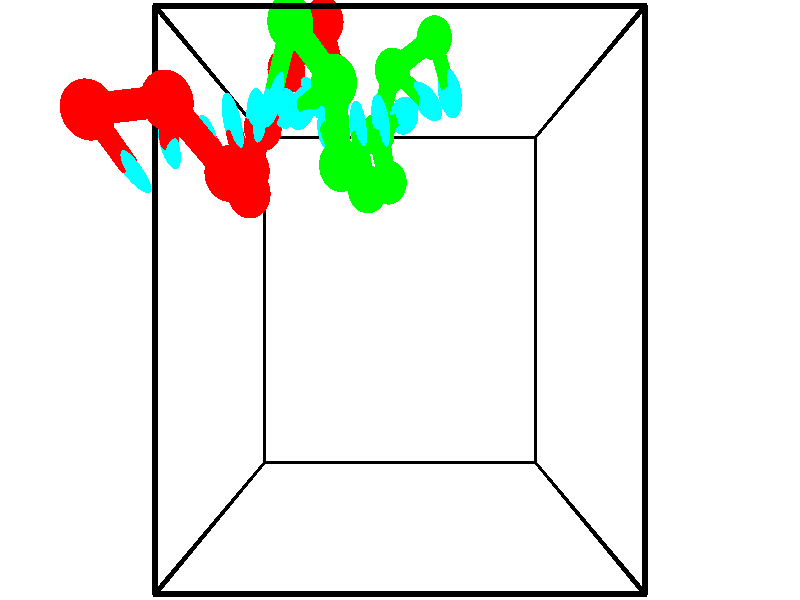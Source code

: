 // switches for output
#declare DRAW_BASES = 1; // possible values are 0, 1; only relevant for DNA ribbons
#declare DRAW_BASES_TYPE = 3; // possible values are 1, 2, 3; only relevant for DNA ribbons
#declare DRAW_FOG = 0; // set to 1 to enable fog

#include "colors.inc"

#include "transforms.inc"
background { rgb <1, 1, 1>}

#default {
   normal{
       ripples 0.25
       frequency 0.20
       turbulence 0.2
       lambda 5
   }
	finish {
		phong 0.1
		phong_size 40.
	}
}

// original window dimensions: 1024x640


// camera settings

camera {
	sky <-0, 1, 0>
	up <-0, 1, 0>
	right 1.6 * <1, 0, 0>
	location <2.5, 2.5, 11.1562>
	look_at <2.5, 2.5, 2.5>
	direction <0, 0, -8.6562>
	angle 67.0682
}


# declare cpy_camera_pos = <2.5, 2.5, 11.1562>;
# if (DRAW_FOG = 1)
fog {
	fog_type 2
	up vnormalize(cpy_camera_pos)
	color rgbt<1,1,1,0.3>
	distance 1e-5
	fog_alt 3e-3
	fog_offset 4
}
# end


// LIGHTS

# declare lum = 6;
global_settings {
	ambient_light rgb lum * <0.05, 0.05, 0.05>
	max_trace_level 15
}# declare cpy_direct_light_amount = 0.25;
light_source
{	1000 * <-1, -1, 1>,
	rgb lum * cpy_direct_light_amount
	parallel
}

light_source
{	1000 * <1, 1, -1>,
	rgb lum * cpy_direct_light_amount
	parallel
}

// strand 0

// nucleotide -1

// particle -1
sphere {
	<-0.613191, 4.083768, 5.124255> 0.250000
	pigment { color rgbt <1,0,0,0> }
	no_shadow
}
cylinder {
	<-0.505661, 3.857555, 4.812382>,  <-0.441143, 3.721828, 4.625257>, 0.100000
	pigment { color rgbt <1,0,0,0> }
	no_shadow
}
cylinder {
	<-0.505661, 3.857555, 4.812382>,  <-0.613191, 4.083768, 5.124255>, 0.100000
	pigment { color rgbt <1,0,0,0> }
	no_shadow
}

// particle -1
sphere {
	<-0.505661, 3.857555, 4.812382> 0.100000
	pigment { color rgbt <1,0,0,0> }
	no_shadow
}
sphere {
	0, 1
	scale<0.080000,0.200000,0.300000>
	matrix <0.573110, 0.744510, -0.342417,
		0.774130, -0.354795, 0.524255,
		0.268825, -0.565531, -0.779684,
		-0.425013, 3.687896, 4.578476>
	pigment { color rgbt <0,1,1,0> }
	no_shadow
}
cylinder {
	<0.158020, 4.171198, 5.078935>,  <-0.613191, 4.083768, 5.124255>, 0.130000
	pigment { color rgbt <1,0,0,0> }
	no_shadow
}

// nucleotide -1

// particle -1
sphere {
	<0.158020, 4.171198, 5.078935> 0.250000
	pigment { color rgbt <1,0,0,0> }
	no_shadow
}
cylinder {
	<0.034428, 4.034542, 4.723900>,  <-0.039728, 3.952548, 4.510879>, 0.100000
	pigment { color rgbt <1,0,0,0> }
	no_shadow
}
cylinder {
	<0.034428, 4.034542, 4.723900>,  <0.158020, 4.171198, 5.078935>, 0.100000
	pigment { color rgbt <1,0,0,0> }
	no_shadow
}

// particle -1
sphere {
	<0.034428, 4.034542, 4.723900> 0.100000
	pigment { color rgbt <1,0,0,0> }
	no_shadow
}
sphere {
	0, 1
	scale<0.080000,0.200000,0.300000>
	matrix <0.773505, 0.452737, -0.443530,
		0.553372, -0.823596, 0.124374,
		-0.308980, -0.341641, -0.887588,
		-0.058266, 3.932050, 4.457623>
	pigment { color rgbt <0,1,1,0> }
	no_shadow
}
cylinder {
	<0.651935, 3.635550, 4.641771>,  <0.158020, 4.171198, 5.078935>, 0.130000
	pigment { color rgbt <1,0,0,0> }
	no_shadow
}

// nucleotide -1

// particle -1
sphere {
	<0.651935, 3.635550, 4.641771> 0.250000
	pigment { color rgbt <1,0,0,0> }
	no_shadow
}
cylinder {
	<0.439758, 3.870842, 4.397602>,  <0.312452, 4.012017, 4.251101>, 0.100000
	pigment { color rgbt <1,0,0,0> }
	no_shadow
}
cylinder {
	<0.439758, 3.870842, 4.397602>,  <0.651935, 3.635550, 4.641771>, 0.100000
	pigment { color rgbt <1,0,0,0> }
	no_shadow
}

// particle -1
sphere {
	<0.439758, 3.870842, 4.397602> 0.100000
	pigment { color rgbt <1,0,0,0> }
	no_shadow
}
sphere {
	0, 1
	scale<0.080000,0.200000,0.300000>
	matrix <0.832235, 0.224340, -0.507007,
		-0.161295, -0.776954, -0.608545,
		-0.530442, 0.588230, -0.610423,
		0.280626, 4.047311, 4.214475>
	pigment { color rgbt <0,1,1,0> }
	no_shadow
}
cylinder {
	<0.693329, 3.565890, 3.922564>,  <0.651935, 3.635550, 4.641771>, 0.130000
	pigment { color rgbt <1,0,0,0> }
	no_shadow
}

// nucleotide -1

// particle -1
sphere {
	<0.693329, 3.565890, 3.922564> 0.250000
	pigment { color rgbt <1,0,0,0> }
	no_shadow
}
cylinder {
	<0.595440, 3.949337, 3.980751>,  <0.536706, 4.179406, 4.015663>, 0.100000
	pigment { color rgbt <1,0,0,0> }
	no_shadow
}
cylinder {
	<0.595440, 3.949337, 3.980751>,  <0.693329, 3.565890, 3.922564>, 0.100000
	pigment { color rgbt <1,0,0,0> }
	no_shadow
}

// particle -1
sphere {
	<0.595440, 3.949337, 3.980751> 0.100000
	pigment { color rgbt <1,0,0,0> }
	no_shadow
}
sphere {
	0, 1
	scale<0.080000,0.200000,0.300000>
	matrix <0.806028, 0.284526, -0.519002,
		-0.538914, -0.009761, -0.842304,
		-0.244723, 0.958619, 0.145467,
		0.522023, 4.236923, 4.024391>
	pigment { color rgbt <0,1,1,0> }
	no_shadow
}
cylinder {
	<0.540081, 3.913148, 3.263796>,  <0.693329, 3.565890, 3.922564>, 0.130000
	pigment { color rgbt <1,0,0,0> }
	no_shadow
}

// nucleotide -1

// particle -1
sphere {
	<0.540081, 3.913148, 3.263796> 0.250000
	pigment { color rgbt <1,0,0,0> }
	no_shadow
}
cylinder {
	<0.651817, 4.181713, 3.538364>,  <0.718859, 4.342852, 3.703105>, 0.100000
	pigment { color rgbt <1,0,0,0> }
	no_shadow
}
cylinder {
	<0.651817, 4.181713, 3.538364>,  <0.540081, 3.913148, 3.263796>, 0.100000
	pigment { color rgbt <1,0,0,0> }
	no_shadow
}

// particle -1
sphere {
	<0.651817, 4.181713, 3.538364> 0.100000
	pigment { color rgbt <1,0,0,0> }
	no_shadow
}
sphere {
	0, 1
	scale<0.080000,0.200000,0.300000>
	matrix <0.769770, 0.270726, -0.578067,
		-0.573953, 0.689864, -0.441209,
		0.279341, 0.671413, 0.686420,
		0.735620, 4.383137, 3.744291>
	pigment { color rgbt <0,1,1,0> }
	no_shadow
}
cylinder {
	<0.632412, 4.449560, 2.938803>,  <0.540081, 3.913148, 3.263796>, 0.130000
	pigment { color rgbt <1,0,0,0> }
	no_shadow
}

// nucleotide -1

// particle -1
sphere {
	<0.632412, 4.449560, 2.938803> 0.250000
	pigment { color rgbt <1,0,0,0> }
	no_shadow
}
cylinder {
	<0.862698, 4.490925, 3.263237>,  <1.000869, 4.515744, 3.457898>, 0.100000
	pigment { color rgbt <1,0,0,0> }
	no_shadow
}
cylinder {
	<0.862698, 4.490925, 3.263237>,  <0.632412, 4.449560, 2.938803>, 0.100000
	pigment { color rgbt <1,0,0,0> }
	no_shadow
}

// particle -1
sphere {
	<0.862698, 4.490925, 3.263237> 0.100000
	pigment { color rgbt <1,0,0,0> }
	no_shadow
}
sphere {
	0, 1
	scale<0.080000,0.200000,0.300000>
	matrix <0.748705, 0.332014, -0.573766,
		-0.328627, 0.937589, 0.113719,
		0.575713, 0.103413, 0.811086,
		1.035411, 4.521949, 3.506563>
	pigment { color rgbt <0,1,1,0> }
	no_shadow
}
cylinder {
	<0.960825, 5.088055, 2.979728>,  <0.632412, 4.449560, 2.938803>, 0.130000
	pigment { color rgbt <1,0,0,0> }
	no_shadow
}

// nucleotide -1

// particle -1
sphere {
	<0.960825, 5.088055, 2.979728> 0.250000
	pigment { color rgbt <1,0,0,0> }
	no_shadow
}
cylinder {
	<1.195446, 4.851818, 3.201416>,  <1.336218, 4.710076, 3.334429>, 0.100000
	pigment { color rgbt <1,0,0,0> }
	no_shadow
}
cylinder {
	<1.195446, 4.851818, 3.201416>,  <0.960825, 5.088055, 2.979728>, 0.100000
	pigment { color rgbt <1,0,0,0> }
	no_shadow
}

// particle -1
sphere {
	<1.195446, 4.851818, 3.201416> 0.100000
	pigment { color rgbt <1,0,0,0> }
	no_shadow
}
sphere {
	0, 1
	scale<0.080000,0.200000,0.300000>
	matrix <0.809557, 0.407282, -0.422774,
		0.023963, 0.696652, 0.717009,
		0.586552, -0.590591, 0.554220,
		1.371412, 4.674641, 3.367682>
	pigment { color rgbt <0,1,1,0> }
	no_shadow
}
cylinder {
	<1.515848, 5.513374, 3.323306>,  <0.960825, 5.088055, 2.979728>, 0.130000
	pigment { color rgbt <1,0,0,0> }
	no_shadow
}

// nucleotide -1

// particle -1
sphere {
	<1.515848, 5.513374, 3.323306> 0.250000
	pigment { color rgbt <1,0,0,0> }
	no_shadow
}
cylinder {
	<1.632420, 5.131355, 3.301571>,  <1.702362, 4.902143, 3.288530>, 0.100000
	pigment { color rgbt <1,0,0,0> }
	no_shadow
}
cylinder {
	<1.632420, 5.131355, 3.301571>,  <1.515848, 5.513374, 3.323306>, 0.100000
	pigment { color rgbt <1,0,0,0> }
	no_shadow
}

// particle -1
sphere {
	<1.632420, 5.131355, 3.301571> 0.100000
	pigment { color rgbt <1,0,0,0> }
	no_shadow
}
sphere {
	0, 1
	scale<0.080000,0.200000,0.300000>
	matrix <0.918205, 0.295212, -0.264101,
		0.268271, 0.027073, 0.962963,
		0.291428, -0.955048, -0.054338,
		1.719848, 4.844841, 3.285269>
	pigment { color rgbt <0,1,1,0> }
	no_shadow
}
// strand 1

// nucleotide -1

// particle -1
sphere {
	<2.983235, 5.589839, 2.612265> 0.250000
	pigment { color rgbt <0,1,0,0> }
	no_shadow
}
cylinder {
	<3.106574, 5.210144, 2.637146>,  <3.180578, 4.982327, 2.652075>, 0.100000
	pigment { color rgbt <0,1,0,0> }
	no_shadow
}
cylinder {
	<3.106574, 5.210144, 2.637146>,  <2.983235, 5.589839, 2.612265>, 0.100000
	pigment { color rgbt <0,1,0,0> }
	no_shadow
}

// particle -1
sphere {
	<3.106574, 5.210144, 2.637146> 0.100000
	pigment { color rgbt <0,1,0,0> }
	no_shadow
}
sphere {
	0, 1
	scale<0.080000,0.200000,0.300000>
	matrix <-0.733374, -0.195561, 0.651090,
		-0.605875, -0.246381, -0.756447,
		0.308347, -0.949238, 0.062204,
		3.199078, 4.925373, 2.655807>
	pigment { color rgbt <0,1,1,0> }
	no_shadow
}
cylinder {
	<2.393074, 5.228403, 2.568824>,  <2.983235, 5.589839, 2.612265>, 0.130000
	pigment { color rgbt <0,1,0,0> }
	no_shadow
}

// nucleotide -1

// particle -1
sphere {
	<2.393074, 5.228403, 2.568824> 0.250000
	pigment { color rgbt <0,1,0,0> }
	no_shadow
}
cylinder {
	<2.660785, 4.972595, 2.720131>,  <2.821411, 4.819111, 2.810915>, 0.100000
	pigment { color rgbt <0,1,0,0> }
	no_shadow
}
cylinder {
	<2.660785, 4.972595, 2.720131>,  <2.393074, 5.228403, 2.568824>, 0.100000
	pigment { color rgbt <0,1,0,0> }
	no_shadow
}

// particle -1
sphere {
	<2.660785, 4.972595, 2.720131> 0.100000
	pigment { color rgbt <0,1,0,0> }
	no_shadow
}
sphere {
	0, 1
	scale<0.080000,0.200000,0.300000>
	matrix <-0.736966, -0.506536, 0.447552,
		-0.094612, -0.578306, -0.810315,
		0.669276, -0.639518, 0.378267,
		2.861567, 4.780740, 2.833611>
	pigment { color rgbt <0,1,1,0> }
	no_shadow
}
cylinder {
	<2.169960, 4.494137, 2.426600>,  <2.393074, 5.228403, 2.568824>, 0.130000
	pigment { color rgbt <0,1,0,0> }
	no_shadow
}

// nucleotide -1

// particle -1
sphere {
	<2.169960, 4.494137, 2.426600> 0.250000
	pigment { color rgbt <0,1,0,0> }
	no_shadow
}
cylinder {
	<2.387316, 4.537018, 2.759644>,  <2.517729, 4.562747, 2.959470>, 0.100000
	pigment { color rgbt <0,1,0,0> }
	no_shadow
}
cylinder {
	<2.387316, 4.537018, 2.759644>,  <2.169960, 4.494137, 2.426600>, 0.100000
	pigment { color rgbt <0,1,0,0> }
	no_shadow
}

// particle -1
sphere {
	<2.387316, 4.537018, 2.759644> 0.100000
	pigment { color rgbt <0,1,0,0> }
	no_shadow
}
sphere {
	0, 1
	scale<0.080000,0.200000,0.300000>
	matrix <-0.748334, -0.387604, 0.538294,
		0.380429, -0.915571, -0.130396,
		0.543388, 0.107203, 0.832608,
		2.550332, 4.569179, 3.009426>
	pigment { color rgbt <0,1,1,0> }
	no_shadow
}
cylinder {
	<2.341666, 3.843144, 2.871922>,  <2.169960, 4.494137, 2.426600>, 0.130000
	pigment { color rgbt <0,1,0,0> }
	no_shadow
}

// nucleotide -1

// particle -1
sphere {
	<2.341666, 3.843144, 2.871922> 0.250000
	pigment { color rgbt <0,1,0,0> }
	no_shadow
}
cylinder {
	<2.286240, 4.194290, 3.055290>,  <2.252984, 4.404978, 3.165311>, 0.100000
	pigment { color rgbt <0,1,0,0> }
	no_shadow
}
cylinder {
	<2.286240, 4.194290, 3.055290>,  <2.341666, 3.843144, 2.871922>, 0.100000
	pigment { color rgbt <0,1,0,0> }
	no_shadow
}

// particle -1
sphere {
	<2.286240, 4.194290, 3.055290> 0.100000
	pigment { color rgbt <0,1,0,0> }
	no_shadow
}
sphere {
	0, 1
	scale<0.080000,0.200000,0.300000>
	matrix <-0.864013, -0.333389, 0.377270,
		0.484026, -0.343806, 0.804684,
		-0.138566, 0.877866, 0.458422,
		2.244670, 4.457650, 3.192817>
	pigment { color rgbt <0,1,1,0> }
	no_shadow
}
cylinder {
	<2.091110, 3.665190, 3.522167>,  <2.341666, 3.843144, 2.871922>, 0.130000
	pigment { color rgbt <0,1,0,0> }
	no_shadow
}

// nucleotide -1

// particle -1
sphere {
	<2.091110, 3.665190, 3.522167> 0.250000
	pigment { color rgbt <0,1,0,0> }
	no_shadow
}
cylinder {
	<2.017307, 4.052536, 3.454964>,  <1.973026, 4.284944, 3.414642>, 0.100000
	pigment { color rgbt <0,1,0,0> }
	no_shadow
}
cylinder {
	<2.017307, 4.052536, 3.454964>,  <2.091110, 3.665190, 3.522167>, 0.100000
	pigment { color rgbt <0,1,0,0> }
	no_shadow
}

// particle -1
sphere {
	<2.017307, 4.052536, 3.454964> 0.100000
	pigment { color rgbt <0,1,0,0> }
	no_shadow
}
sphere {
	0, 1
	scale<0.080000,0.200000,0.300000>
	matrix <-0.905262, -0.100881, 0.412703,
		0.382698, 0.228239, 0.895237,
		-0.184507, 0.968365, -0.168009,
		1.961955, 4.343045, 3.404561>
	pigment { color rgbt <0,1,1,0> }
	no_shadow
}
cylinder {
	<1.820248, 3.789197, 4.208909>,  <2.091110, 3.665190, 3.522167>, 0.130000
	pigment { color rgbt <0,1,0,0> }
	no_shadow
}

// nucleotide -1

// particle -1
sphere {
	<1.820248, 3.789197, 4.208909> 0.250000
	pigment { color rgbt <0,1,0,0> }
	no_shadow
}
cylinder {
	<1.698607, 4.071785, 3.953278>,  <1.625623, 4.241338, 3.799899>, 0.100000
	pigment { color rgbt <0,1,0,0> }
	no_shadow
}
cylinder {
	<1.698607, 4.071785, 3.953278>,  <1.820248, 3.789197, 4.208909>, 0.100000
	pigment { color rgbt <0,1,0,0> }
	no_shadow
}

// particle -1
sphere {
	<1.698607, 4.071785, 3.953278> 0.100000
	pigment { color rgbt <0,1,0,0> }
	no_shadow
}
sphere {
	0, 1
	scale<0.080000,0.200000,0.300000>
	matrix <-0.851020, 0.100021, 0.515520,
		0.428121, 0.700639, 0.570804,
		-0.304101, 0.706471, -0.639079,
		1.607377, 4.283726, 3.761554>
	pigment { color rgbt <0,1,1,0> }
	no_shadow
}
cylinder {
	<1.776644, 4.493572, 4.519073>,  <1.820248, 3.789197, 4.208909>, 0.130000
	pigment { color rgbt <0,1,0,0> }
	no_shadow
}

// nucleotide -1

// particle -1
sphere {
	<1.776644, 4.493572, 4.519073> 0.250000
	pigment { color rgbt <0,1,0,0> }
	no_shadow
}
cylinder {
	<1.522638, 4.439270, 4.214882>,  <1.370235, 4.406689, 4.032367>, 0.100000
	pigment { color rgbt <0,1,0,0> }
	no_shadow
}
cylinder {
	<1.522638, 4.439270, 4.214882>,  <1.776644, 4.493572, 4.519073>, 0.100000
	pigment { color rgbt <0,1,0,0> }
	no_shadow
}

// particle -1
sphere {
	<1.522638, 4.439270, 4.214882> 0.100000
	pigment { color rgbt <0,1,0,0> }
	no_shadow
}
sphere {
	0, 1
	scale<0.080000,0.200000,0.300000>
	matrix <-0.760938, -0.059761, 0.646067,
		-0.133155, 0.988938, -0.065353,
		-0.635015, -0.135756, -0.760478,
		1.332134, 4.398543, 3.986739>
	pigment { color rgbt <0,1,1,0> }
	no_shadow
}
cylinder {
	<1.286151, 5.058156, 4.472207>,  <1.776644, 4.493572, 4.519073>, 0.130000
	pigment { color rgbt <0,1,0,0> }
	no_shadow
}

// nucleotide -1

// particle -1
sphere {
	<1.286151, 5.058156, 4.472207> 0.250000
	pigment { color rgbt <0,1,0,0> }
	no_shadow
}
cylinder {
	<1.146732, 4.706482, 4.342255>,  <1.063081, 4.495477, 4.264283>, 0.100000
	pigment { color rgbt <0,1,0,0> }
	no_shadow
}
cylinder {
	<1.146732, 4.706482, 4.342255>,  <1.286151, 5.058156, 4.472207>, 0.100000
	pigment { color rgbt <0,1,0,0> }
	no_shadow
}

// particle -1
sphere {
	<1.146732, 4.706482, 4.342255> 0.100000
	pigment { color rgbt <0,1,0,0> }
	no_shadow
}
sphere {
	0, 1
	scale<0.080000,0.200000,0.300000>
	matrix <-0.812834, 0.110935, 0.571834,
		-0.466707, 0.463385, -0.753299,
		-0.348546, -0.879186, -0.324881,
		1.042168, 4.442726, 4.244791>
	pigment { color rgbt <0,1,1,0> }
	no_shadow
}
// box output
cylinder {
	<0.000000, 0.000000, 0.000000>,  <5.000000, 0.000000, 0.000000>, 0.025000
	pigment { color rgbt <0,0,0,0> }
	no_shadow
}
cylinder {
	<0.000000, 0.000000, 0.000000>,  <0.000000, 5.000000, 0.000000>, 0.025000
	pigment { color rgbt <0,0,0,0> }
	no_shadow
}
cylinder {
	<0.000000, 0.000000, 0.000000>,  <0.000000, 0.000000, 5.000000>, 0.025000
	pigment { color rgbt <0,0,0,0> }
	no_shadow
}
cylinder {
	<5.000000, 5.000000, 5.000000>,  <0.000000, 5.000000, 5.000000>, 0.025000
	pigment { color rgbt <0,0,0,0> }
	no_shadow
}
cylinder {
	<5.000000, 5.000000, 5.000000>,  <5.000000, 0.000000, 5.000000>, 0.025000
	pigment { color rgbt <0,0,0,0> }
	no_shadow
}
cylinder {
	<5.000000, 5.000000, 5.000000>,  <5.000000, 5.000000, 0.000000>, 0.025000
	pigment { color rgbt <0,0,0,0> }
	no_shadow
}
cylinder {
	<0.000000, 0.000000, 5.000000>,  <0.000000, 5.000000, 5.000000>, 0.025000
	pigment { color rgbt <0,0,0,0> }
	no_shadow
}
cylinder {
	<0.000000, 0.000000, 5.000000>,  <5.000000, 0.000000, 5.000000>, 0.025000
	pigment { color rgbt <0,0,0,0> }
	no_shadow
}
cylinder {
	<5.000000, 5.000000, 0.000000>,  <0.000000, 5.000000, 0.000000>, 0.025000
	pigment { color rgbt <0,0,0,0> }
	no_shadow
}
cylinder {
	<5.000000, 5.000000, 0.000000>,  <5.000000, 0.000000, 0.000000>, 0.025000
	pigment { color rgbt <0,0,0,0> }
	no_shadow
}
cylinder {
	<5.000000, 0.000000, 5.000000>,  <5.000000, 0.000000, 0.000000>, 0.025000
	pigment { color rgbt <0,0,0,0> }
	no_shadow
}
cylinder {
	<0.000000, 5.000000, 0.000000>,  <0.000000, 5.000000, 5.000000>, 0.025000
	pigment { color rgbt <0,0,0,0> }
	no_shadow
}
// end of box output
